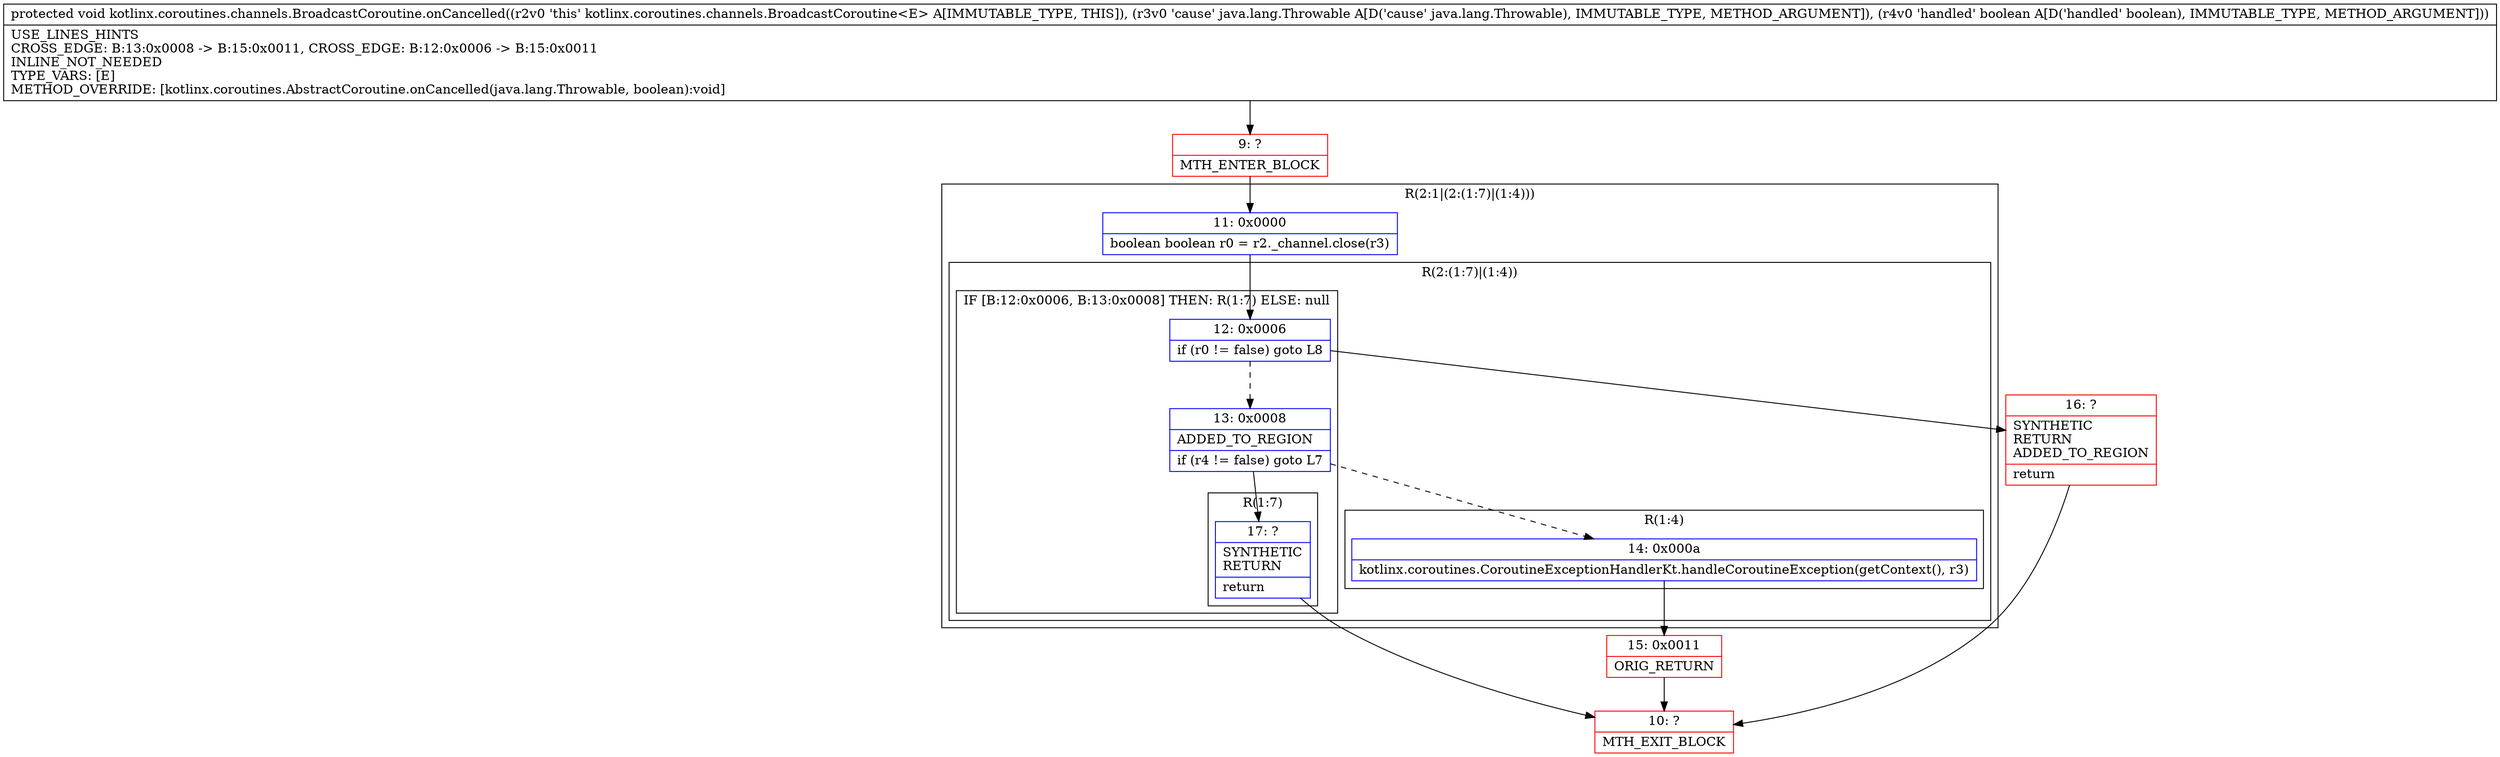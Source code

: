 digraph "CFG forkotlinx.coroutines.channels.BroadcastCoroutine.onCancelled(Ljava\/lang\/Throwable;Z)V" {
subgraph cluster_Region_1861268296 {
label = "R(2:1|(2:(1:7)|(1:4)))";
node [shape=record,color=blue];
Node_11 [shape=record,label="{11\:\ 0x0000|boolean boolean r0 = r2._channel.close(r3)\l}"];
subgraph cluster_Region_1229554345 {
label = "R(2:(1:7)|(1:4))";
node [shape=record,color=blue];
subgraph cluster_IfRegion_1289577238 {
label = "IF [B:12:0x0006, B:13:0x0008] THEN: R(1:7) ELSE: null";
node [shape=record,color=blue];
Node_12 [shape=record,label="{12\:\ 0x0006|if (r0 != false) goto L8\l}"];
Node_13 [shape=record,label="{13\:\ 0x0008|ADDED_TO_REGION\l|if (r4 != false) goto L7\l}"];
subgraph cluster_Region_91155561 {
label = "R(1:7)";
node [shape=record,color=blue];
Node_17 [shape=record,label="{17\:\ ?|SYNTHETIC\lRETURN\l|return\l}"];
}
}
subgraph cluster_Region_441092817 {
label = "R(1:4)";
node [shape=record,color=blue];
Node_14 [shape=record,label="{14\:\ 0x000a|kotlinx.coroutines.CoroutineExceptionHandlerKt.handleCoroutineException(getContext(), r3)\l}"];
}
}
}
Node_9 [shape=record,color=red,label="{9\:\ ?|MTH_ENTER_BLOCK\l}"];
Node_15 [shape=record,color=red,label="{15\:\ 0x0011|ORIG_RETURN\l}"];
Node_10 [shape=record,color=red,label="{10\:\ ?|MTH_EXIT_BLOCK\l}"];
Node_16 [shape=record,color=red,label="{16\:\ ?|SYNTHETIC\lRETURN\lADDED_TO_REGION\l|return\l}"];
MethodNode[shape=record,label="{protected void kotlinx.coroutines.channels.BroadcastCoroutine.onCancelled((r2v0 'this' kotlinx.coroutines.channels.BroadcastCoroutine\<E\> A[IMMUTABLE_TYPE, THIS]), (r3v0 'cause' java.lang.Throwable A[D('cause' java.lang.Throwable), IMMUTABLE_TYPE, METHOD_ARGUMENT]), (r4v0 'handled' boolean A[D('handled' boolean), IMMUTABLE_TYPE, METHOD_ARGUMENT]))  | USE_LINES_HINTS\lCROSS_EDGE: B:13:0x0008 \-\> B:15:0x0011, CROSS_EDGE: B:12:0x0006 \-\> B:15:0x0011\lINLINE_NOT_NEEDED\lTYPE_VARS: [E]\lMETHOD_OVERRIDE: [kotlinx.coroutines.AbstractCoroutine.onCancelled(java.lang.Throwable, boolean):void]\l}"];
MethodNode -> Node_9;Node_11 -> Node_12;
Node_12 -> Node_13[style=dashed];
Node_12 -> Node_16;
Node_13 -> Node_14[style=dashed];
Node_13 -> Node_17;
Node_17 -> Node_10;
Node_14 -> Node_15;
Node_9 -> Node_11;
Node_15 -> Node_10;
Node_16 -> Node_10;
}


